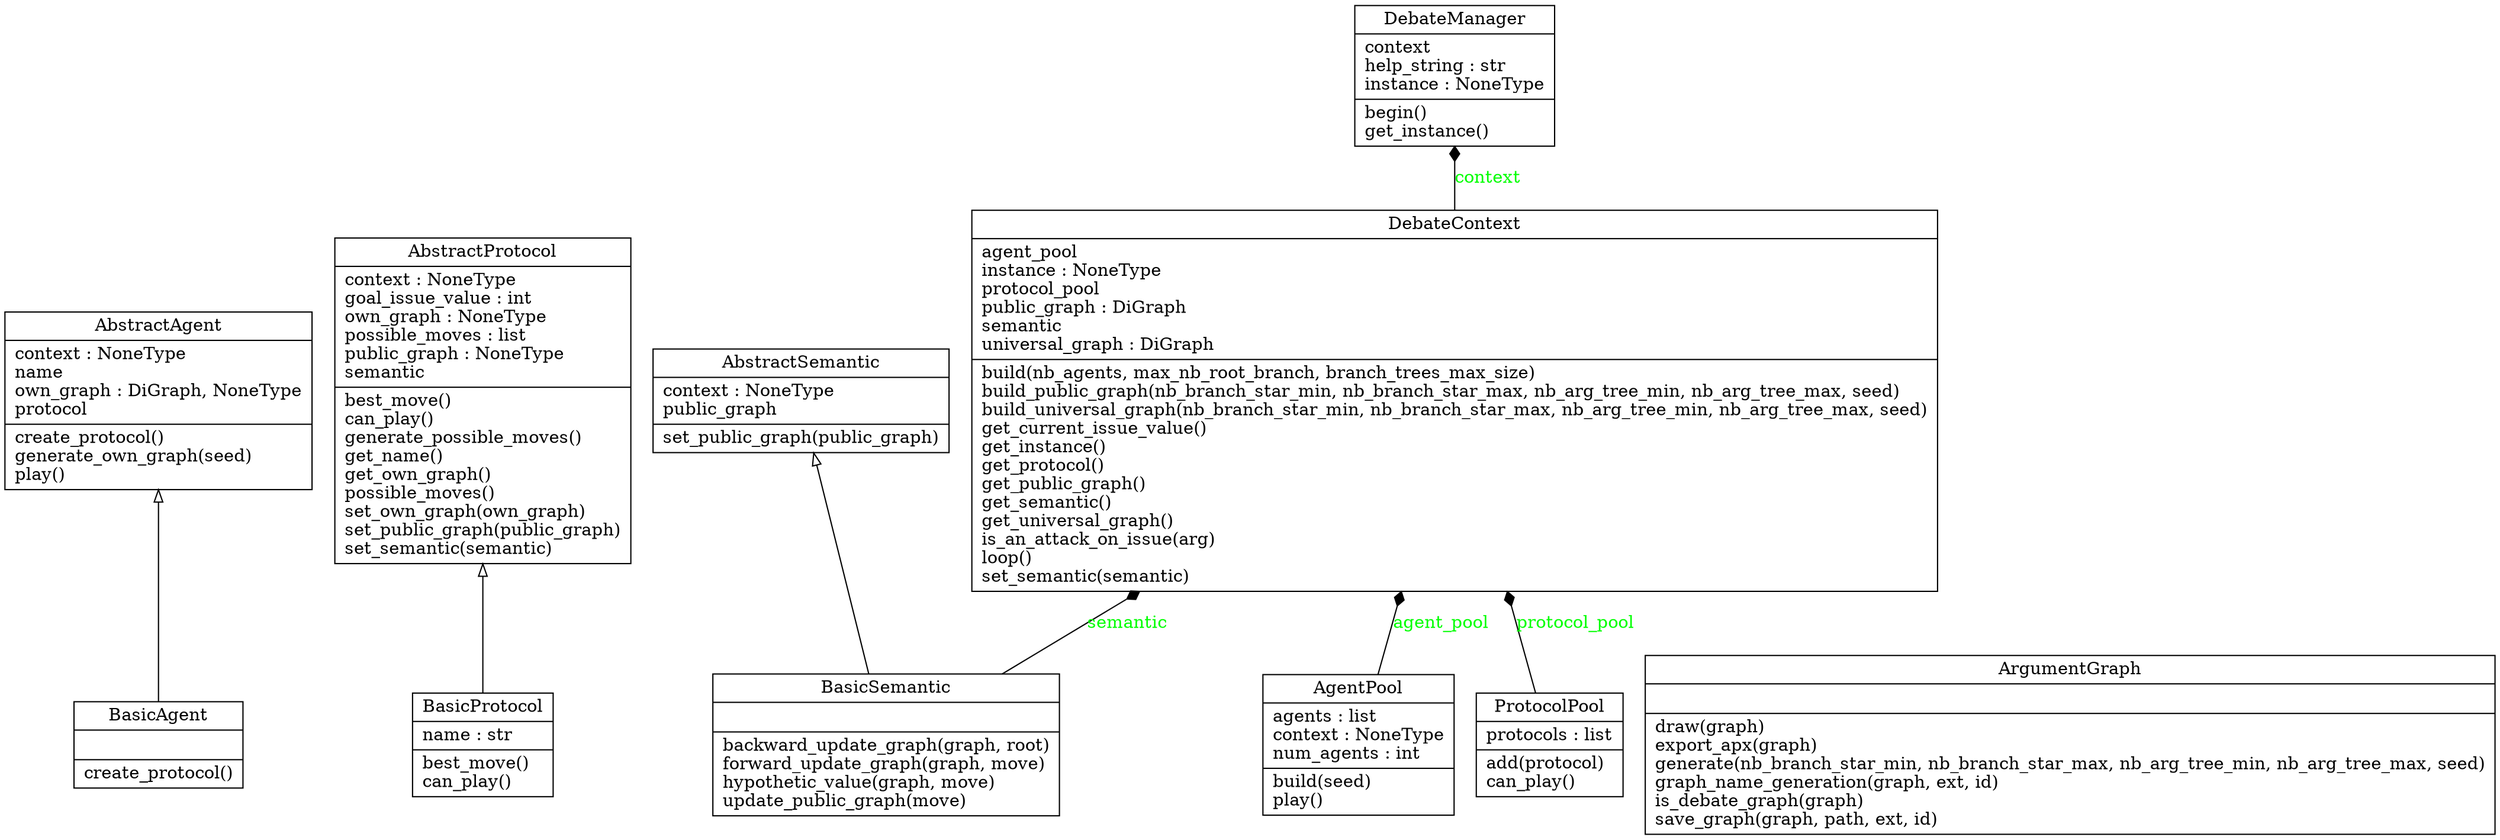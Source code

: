 digraph "classes" {
charset="utf-8"
rankdir=BT
"0" [label="{AbstractAgent|context : NoneType\lname\lown_graph : DiGraph, NoneType\lprotocol\l|create_protocol()\lgenerate_own_graph(seed)\lplay()\l}", shape="record"];
"1" [label="{AbstractProtocol|context : NoneType\lgoal_issue_value : int\lown_graph : NoneType\lpossible_moves : list\lpublic_graph : NoneType\lsemantic\l|best_move()\lcan_play()\lgenerate_possible_moves()\lget_name()\lget_own_graph()\lpossible_moves()\lset_own_graph(own_graph)\lset_public_graph(public_graph)\lset_semantic(semantic)\l}", shape="record"];
"2" [label="{AbstractSemantic|context : NoneType\lpublic_graph\l|set_public_graph(public_graph)\l}", shape="record"];
"3" [label="{AgentPool|agents : list\lcontext : NoneType\lnum_agents : int\l|build(seed)\lplay()\l}", shape="record"];
"4" [label="{ArgumentGraph|\l|draw(graph)\lexport_apx(graph)\lgenerate(nb_branch_star_min, nb_branch_star_max, nb_arg_tree_min, nb_arg_tree_max, seed)\lgraph_name_generation(graph, ext, id)\lis_debate_graph(graph)\lsave_graph(graph, path, ext, id)\l}", shape="record"];
"5" [label="{BasicAgent|\l|create_protocol()\l}", shape="record"];
"6" [label="{BasicProtocol|name : str\l|best_move()\lcan_play()\l}", shape="record"];
"7" [label="{BasicSemantic|\l|backward_update_graph(graph, root)\lforward_update_graph(graph, move)\lhypothetic_value(graph, move)\lupdate_public_graph(move)\l}", shape="record"];
"8" [label="{DebateContext|agent_pool\linstance : NoneType\lprotocol_pool\lpublic_graph : DiGraph\lsemantic\luniversal_graph : DiGraph\l|build(nb_agents, max_nb_root_branch, branch_trees_max_size)\lbuild_public_graph(nb_branch_star_min, nb_branch_star_max, nb_arg_tree_min, nb_arg_tree_max, seed)\lbuild_universal_graph(nb_branch_star_min, nb_branch_star_max, nb_arg_tree_min, nb_arg_tree_max, seed)\lget_current_issue_value()\lget_instance()\lget_protocol()\lget_public_graph()\lget_semantic()\lget_universal_graph()\lis_an_attack_on_issue(arg)\lloop()\lset_semantic(semantic)\l}", shape="record"];
"9" [label="{DebateManager|context\lhelp_string : str\linstance : NoneType\l|begin()\lget_instance()\l}", shape="record"];
"10" [label="{ProtocolPool|protocols : list\l|add(protocol)\lcan_play()\l}", shape="record"];
"5" -> "0" [arrowhead="empty", arrowtail="none"];
"6" -> "1" [arrowhead="empty", arrowtail="none"];
"7" -> "2" [arrowhead="empty", arrowtail="none"];
"3" -> "8" [arrowhead="diamond", arrowtail="none", fontcolor="green", label="agent_pool", style="solid"];
"7" -> "8" [arrowhead="diamond", arrowtail="none", fontcolor="green", label="semantic", style="solid"];
"8" -> "9" [arrowhead="diamond", arrowtail="none", fontcolor="green", label="context", style="solid"];
"10" -> "8" [arrowhead="diamond", arrowtail="none", fontcolor="green", label="protocol_pool", style="solid"];
}
